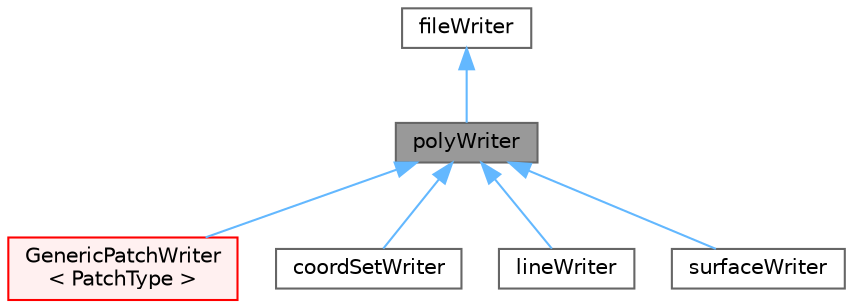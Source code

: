 digraph "polyWriter"
{
 // LATEX_PDF_SIZE
  bgcolor="transparent";
  edge [fontname=Helvetica,fontsize=10,labelfontname=Helvetica,labelfontsize=10];
  node [fontname=Helvetica,fontsize=10,shape=box,height=0.2,width=0.4];
  Node1 [id="Node000001",label="polyWriter",height=0.2,width=0.4,color="gray40", fillcolor="grey60", style="filled", fontcolor="black",tooltip="Write faces/points (optionally with fields) as a vtp file or a legacy vtk file."];
  Node2 -> Node1 [id="edge1_Node000001_Node000002",dir="back",color="steelblue1",style="solid",tooltip=" "];
  Node2 [id="Node000002",label="fileWriter",height=0.2,width=0.4,color="gray40", fillcolor="white", style="filled",URL="$classFoam_1_1vtk_1_1fileWriter.html",tooltip="Base class for VTK output writers that handle geometry and fields (eg, vtp, vtu data)...."];
  Node1 -> Node3 [id="edge2_Node000001_Node000003",dir="back",color="steelblue1",style="solid",tooltip=" "];
  Node3 [id="Node000003",label="GenericPatchWriter\l\< PatchType \>",height=0.2,width=0.4,color="red", fillcolor="#FFF0F0", style="filled",URL="$classFoam_1_1vtk_1_1GenericPatchWriter.html",tooltip="Write concrete PrimitivePatch faces/points (optionally with fields) as a vtp file or a legacy vtk fil..."];
  Node1 -> Node5 [id="edge3_Node000001_Node000005",dir="back",color="steelblue1",style="solid",tooltip=" "];
  Node5 [id="Node000005",label="coordSetWriter",height=0.2,width=0.4,color="gray40", fillcolor="white", style="filled",URL="$classFoam_1_1vtk_1_1coordSetWriter.html",tooltip="Write as points/lines, optionally with fields, as a vtp file or a legacy vtk file."];
  Node1 -> Node6 [id="edge4_Node000001_Node000006",dir="back",color="steelblue1",style="solid",tooltip=" "];
  Node6 [id="Node000006",label="lineWriter",height=0.2,width=0.4,color="gray40", fillcolor="white", style="filled",URL="$classFoam_1_1vtk_1_1lineWriter.html",tooltip="Write edge/points (optionally with fields) as a vtp file or a legacy vtk file."];
  Node1 -> Node7 [id="edge5_Node000001_Node000007",dir="back",color="steelblue1",style="solid",tooltip=" "];
  Node7 [id="Node000007",label="surfaceWriter",height=0.2,width=0.4,color="gray40", fillcolor="white", style="filled",URL="$classFoam_1_1vtk_1_1surfaceWriter.html",tooltip="Write faces/points (optionally with fields) as a vtp file or a legacy vtk file."];
}
